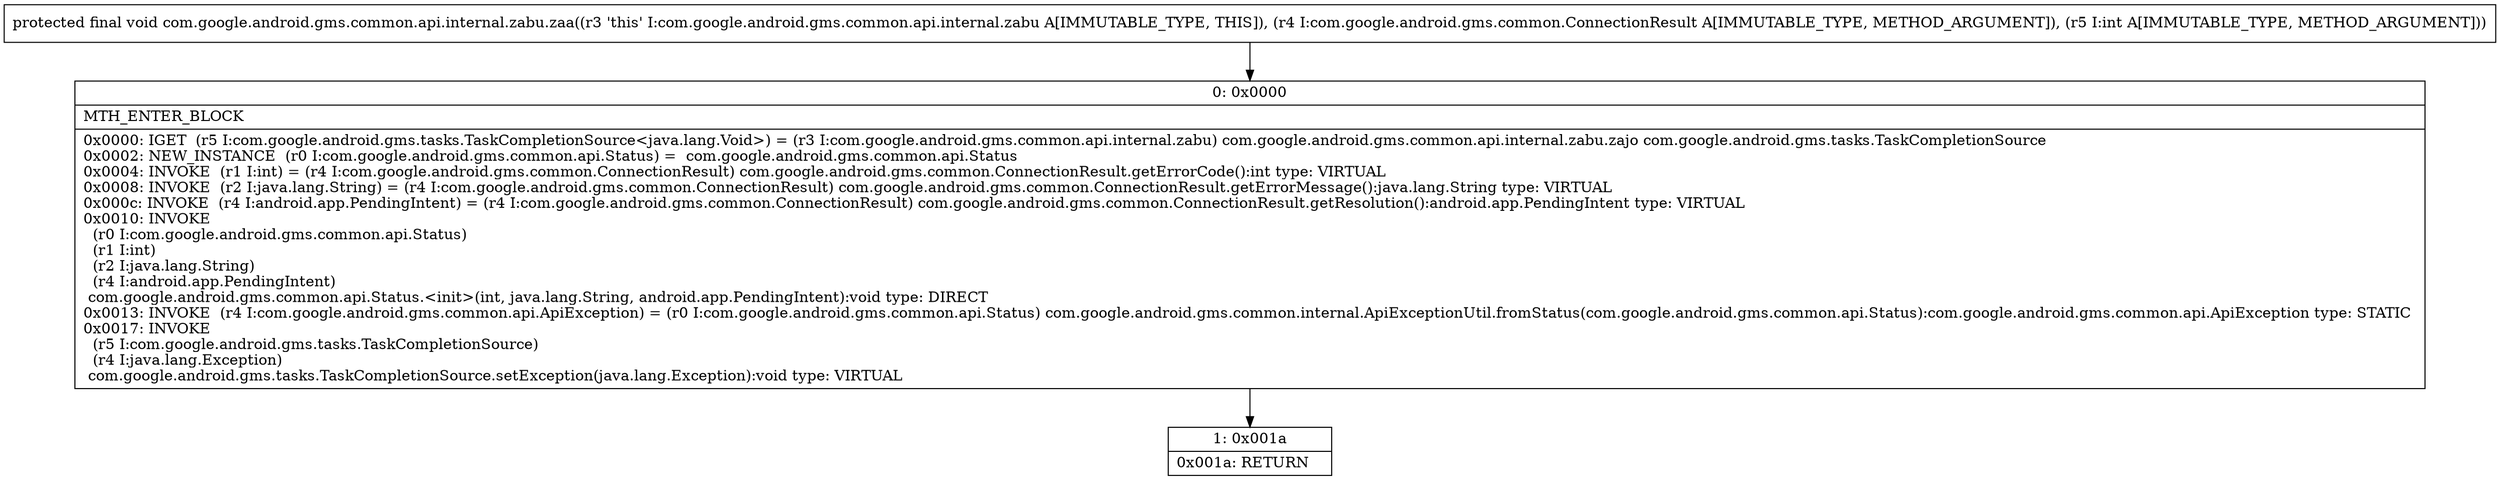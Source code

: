 digraph "CFG forcom.google.android.gms.common.api.internal.zabu.zaa(Lcom\/google\/android\/gms\/common\/ConnectionResult;I)V" {
Node_0 [shape=record,label="{0\:\ 0x0000|MTH_ENTER_BLOCK\l|0x0000: IGET  (r5 I:com.google.android.gms.tasks.TaskCompletionSource\<java.lang.Void\>) = (r3 I:com.google.android.gms.common.api.internal.zabu) com.google.android.gms.common.api.internal.zabu.zajo com.google.android.gms.tasks.TaskCompletionSource \l0x0002: NEW_INSTANCE  (r0 I:com.google.android.gms.common.api.Status) =  com.google.android.gms.common.api.Status \l0x0004: INVOKE  (r1 I:int) = (r4 I:com.google.android.gms.common.ConnectionResult) com.google.android.gms.common.ConnectionResult.getErrorCode():int type: VIRTUAL \l0x0008: INVOKE  (r2 I:java.lang.String) = (r4 I:com.google.android.gms.common.ConnectionResult) com.google.android.gms.common.ConnectionResult.getErrorMessage():java.lang.String type: VIRTUAL \l0x000c: INVOKE  (r4 I:android.app.PendingIntent) = (r4 I:com.google.android.gms.common.ConnectionResult) com.google.android.gms.common.ConnectionResult.getResolution():android.app.PendingIntent type: VIRTUAL \l0x0010: INVOKE  \l  (r0 I:com.google.android.gms.common.api.Status)\l  (r1 I:int)\l  (r2 I:java.lang.String)\l  (r4 I:android.app.PendingIntent)\l com.google.android.gms.common.api.Status.\<init\>(int, java.lang.String, android.app.PendingIntent):void type: DIRECT \l0x0013: INVOKE  (r4 I:com.google.android.gms.common.api.ApiException) = (r0 I:com.google.android.gms.common.api.Status) com.google.android.gms.common.internal.ApiExceptionUtil.fromStatus(com.google.android.gms.common.api.Status):com.google.android.gms.common.api.ApiException type: STATIC \l0x0017: INVOKE  \l  (r5 I:com.google.android.gms.tasks.TaskCompletionSource)\l  (r4 I:java.lang.Exception)\l com.google.android.gms.tasks.TaskCompletionSource.setException(java.lang.Exception):void type: VIRTUAL \l}"];
Node_1 [shape=record,label="{1\:\ 0x001a|0x001a: RETURN   \l}"];
MethodNode[shape=record,label="{protected final void com.google.android.gms.common.api.internal.zabu.zaa((r3 'this' I:com.google.android.gms.common.api.internal.zabu A[IMMUTABLE_TYPE, THIS]), (r4 I:com.google.android.gms.common.ConnectionResult A[IMMUTABLE_TYPE, METHOD_ARGUMENT]), (r5 I:int A[IMMUTABLE_TYPE, METHOD_ARGUMENT])) }"];
MethodNode -> Node_0;
Node_0 -> Node_1;
}

